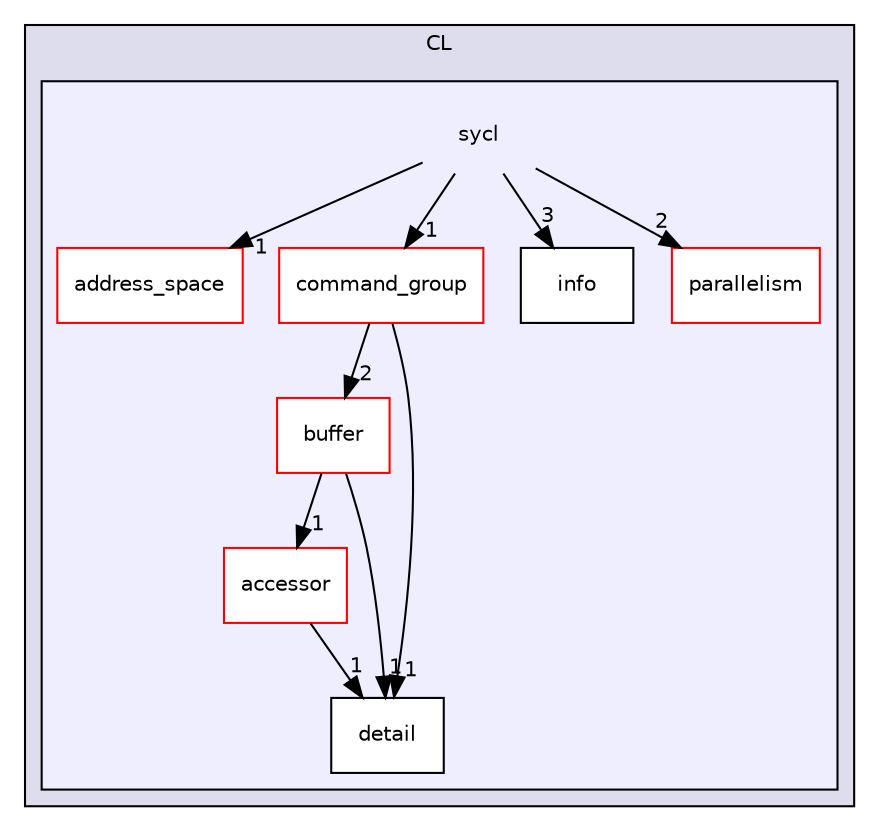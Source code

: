 digraph "include/CL/sycl" {
  bgcolor=transparent;
  compound=true
  node [ fontsize="10", fontname="Helvetica"];
  edge [ labelfontsize="10", labelfontname="Helvetica"];
  subgraph clusterdir_26adb49a96c2fbb70bec520f696c574a {
    graph [ bgcolor="#ddddee", pencolor="black", label="CL" fontname="Helvetica", fontsize="10", URL="dir_26adb49a96c2fbb70bec520f696c574a.html"]
  subgraph clusterdir_4bef967d9c7eaa2325e916f612585166 {
    graph [ bgcolor="#eeeeff", pencolor="black", label="" URL="dir_4bef967d9c7eaa2325e916f612585166.html"];
    dir_4bef967d9c7eaa2325e916f612585166 [shape=plaintext label="sycl"];
    dir_80ed0fe738b46f4cbe0bcf2da8f64fb7 [shape=box label="accessor" color="red" fillcolor="white" style="filled" URL="dir_80ed0fe738b46f4cbe0bcf2da8f64fb7.html"];
    dir_6add4c3edfd99f2498aaa03850ae2f92 [shape=box label="address_space" color="red" fillcolor="white" style="filled" URL="dir_6add4c3edfd99f2498aaa03850ae2f92.html"];
    dir_ee73d349f9413f05016cb54cbbef310d [shape=box label="buffer" color="red" fillcolor="white" style="filled" URL="dir_ee73d349f9413f05016cb54cbbef310d.html"];
    dir_144b173137fa286a573ffeb1b3d606f5 [shape=box label="command_group" color="red" fillcolor="white" style="filled" URL="dir_144b173137fa286a573ffeb1b3d606f5.html"];
    dir_9b6d7024eea66e98eb7c621176d4b6ba [shape=box label="detail" color="black" fillcolor="white" style="filled" URL="dir_9b6d7024eea66e98eb7c621176d4b6ba.html"];
    dir_86966ef4d514093522051381159988b8 [shape=box label="info" color="black" fillcolor="white" style="filled" URL="dir_86966ef4d514093522051381159988b8.html"];
    dir_a18b4360666c55a0969029118deaa9e8 [shape=box label="parallelism" color="red" fillcolor="white" style="filled" URL="dir_a18b4360666c55a0969029118deaa9e8.html"];
  }
  }
  dir_80ed0fe738b46f4cbe0bcf2da8f64fb7->dir_9b6d7024eea66e98eb7c621176d4b6ba [headlabel="1", labeldistance=1.5 headhref="dir_000003_000011.html"];
  dir_144b173137fa286a573ffeb1b3d606f5->dir_ee73d349f9413f05016cb54cbbef310d [headlabel="2", labeldistance=1.5 headhref="dir_000009_000007.html"];
  dir_144b173137fa286a573ffeb1b3d606f5->dir_9b6d7024eea66e98eb7c621176d4b6ba [headlabel="1", labeldistance=1.5 headhref="dir_000009_000011.html"];
  dir_ee73d349f9413f05016cb54cbbef310d->dir_80ed0fe738b46f4cbe0bcf2da8f64fb7 [headlabel="1", labeldistance=1.5 headhref="dir_000007_000003.html"];
  dir_ee73d349f9413f05016cb54cbbef310d->dir_9b6d7024eea66e98eb7c621176d4b6ba [headlabel="1", labeldistance=1.5 headhref="dir_000007_000011.html"];
  dir_4bef967d9c7eaa2325e916f612585166->dir_144b173137fa286a573ffeb1b3d606f5 [headlabel="1", labeldistance=1.5 headhref="dir_000002_000009.html"];
  dir_4bef967d9c7eaa2325e916f612585166->dir_a18b4360666c55a0969029118deaa9e8 [headlabel="2", labeldistance=1.5 headhref="dir_000002_000013.html"];
  dir_4bef967d9c7eaa2325e916f612585166->dir_86966ef4d514093522051381159988b8 [headlabel="3", labeldistance=1.5 headhref="dir_000002_000012.html"];
  dir_4bef967d9c7eaa2325e916f612585166->dir_6add4c3edfd99f2498aaa03850ae2f92 [headlabel="1", labeldistance=1.5 headhref="dir_000002_000005.html"];
}
